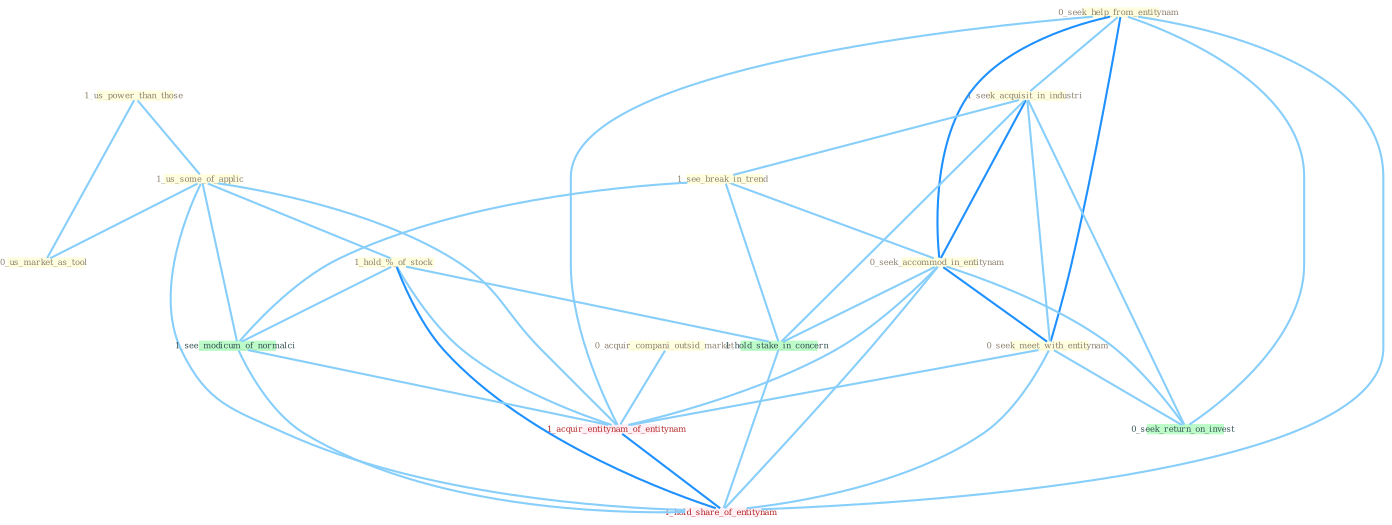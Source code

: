 Graph G{ 
    node
    [shape=polygon,style=filled,width=.5,height=.06,color="#BDFCC9",fixedsize=true,fontsize=4,
    fontcolor="#2f4f4f"];
    {node
    [color="#ffffe0", fontcolor="#8b7d6b"] "1_us_power_than_those " "0_seek_help_from_entitynam " "0_acquir_compani_outsid_market " "1_seek_acquisit_in_industri " "1_us_some_of_applic " "0_us_market_as_tool " "1_see_break_in_trend " "1_hold_%_of_stock " "0_seek_accommod_in_entitynam " "0_seek_meet_with_entitynam "}
{node [color="#fff0f5", fontcolor="#b22222"] "1_acquir_entitynam_of_entitynam " "1_hold_share_of_entitynam "}
edge [color="#B0E2FF"];

	"1_us_power_than_those " -- "1_us_some_of_applic " [w="1", color="#87cefa" ];
	"1_us_power_than_those " -- "0_us_market_as_tool " [w="1", color="#87cefa" ];
	"0_seek_help_from_entitynam " -- "1_seek_acquisit_in_industri " [w="1", color="#87cefa" ];
	"0_seek_help_from_entitynam " -- "0_seek_accommod_in_entitynam " [w="2", color="#1e90ff" , len=0.8];
	"0_seek_help_from_entitynam " -- "0_seek_meet_with_entitynam " [w="2", color="#1e90ff" , len=0.8];
	"0_seek_help_from_entitynam " -- "0_seek_return_on_invest " [w="1", color="#87cefa" ];
	"0_seek_help_from_entitynam " -- "1_acquir_entitynam_of_entitynam " [w="1", color="#87cefa" ];
	"0_seek_help_from_entitynam " -- "1_hold_share_of_entitynam " [w="1", color="#87cefa" ];
	"0_acquir_compani_outsid_market " -- "1_acquir_entitynam_of_entitynam " [w="1", color="#87cefa" ];
	"1_seek_acquisit_in_industri " -- "1_see_break_in_trend " [w="1", color="#87cefa" ];
	"1_seek_acquisit_in_industri " -- "0_seek_accommod_in_entitynam " [w="2", color="#1e90ff" , len=0.8];
	"1_seek_acquisit_in_industri " -- "0_seek_meet_with_entitynam " [w="1", color="#87cefa" ];
	"1_seek_acquisit_in_industri " -- "1_hold_stake_in_concern " [w="1", color="#87cefa" ];
	"1_seek_acquisit_in_industri " -- "0_seek_return_on_invest " [w="1", color="#87cefa" ];
	"1_us_some_of_applic " -- "0_us_market_as_tool " [w="1", color="#87cefa" ];
	"1_us_some_of_applic " -- "1_hold_%_of_stock " [w="1", color="#87cefa" ];
	"1_us_some_of_applic " -- "1_see_modicum_of_normalci " [w="1", color="#87cefa" ];
	"1_us_some_of_applic " -- "1_acquir_entitynam_of_entitynam " [w="1", color="#87cefa" ];
	"1_us_some_of_applic " -- "1_hold_share_of_entitynam " [w="1", color="#87cefa" ];
	"1_see_break_in_trend " -- "0_seek_accommod_in_entitynam " [w="1", color="#87cefa" ];
	"1_see_break_in_trend " -- "1_hold_stake_in_concern " [w="1", color="#87cefa" ];
	"1_see_break_in_trend " -- "1_see_modicum_of_normalci " [w="1", color="#87cefa" ];
	"1_hold_%_of_stock " -- "1_hold_stake_in_concern " [w="1", color="#87cefa" ];
	"1_hold_%_of_stock " -- "1_see_modicum_of_normalci " [w="1", color="#87cefa" ];
	"1_hold_%_of_stock " -- "1_acquir_entitynam_of_entitynam " [w="1", color="#87cefa" ];
	"1_hold_%_of_stock " -- "1_hold_share_of_entitynam " [w="2", color="#1e90ff" , len=0.8];
	"0_seek_accommod_in_entitynam " -- "0_seek_meet_with_entitynam " [w="2", color="#1e90ff" , len=0.8];
	"0_seek_accommod_in_entitynam " -- "1_hold_stake_in_concern " [w="1", color="#87cefa" ];
	"0_seek_accommod_in_entitynam " -- "0_seek_return_on_invest " [w="1", color="#87cefa" ];
	"0_seek_accommod_in_entitynam " -- "1_acquir_entitynam_of_entitynam " [w="1", color="#87cefa" ];
	"0_seek_accommod_in_entitynam " -- "1_hold_share_of_entitynam " [w="1", color="#87cefa" ];
	"0_seek_meet_with_entitynam " -- "0_seek_return_on_invest " [w="1", color="#87cefa" ];
	"0_seek_meet_with_entitynam " -- "1_acquir_entitynam_of_entitynam " [w="1", color="#87cefa" ];
	"0_seek_meet_with_entitynam " -- "1_hold_share_of_entitynam " [w="1", color="#87cefa" ];
	"1_hold_stake_in_concern " -- "1_hold_share_of_entitynam " [w="1", color="#87cefa" ];
	"1_see_modicum_of_normalci " -- "1_acquir_entitynam_of_entitynam " [w="1", color="#87cefa" ];
	"1_see_modicum_of_normalci " -- "1_hold_share_of_entitynam " [w="1", color="#87cefa" ];
	"1_acquir_entitynam_of_entitynam " -- "1_hold_share_of_entitynam " [w="2", color="#1e90ff" , len=0.8];
}